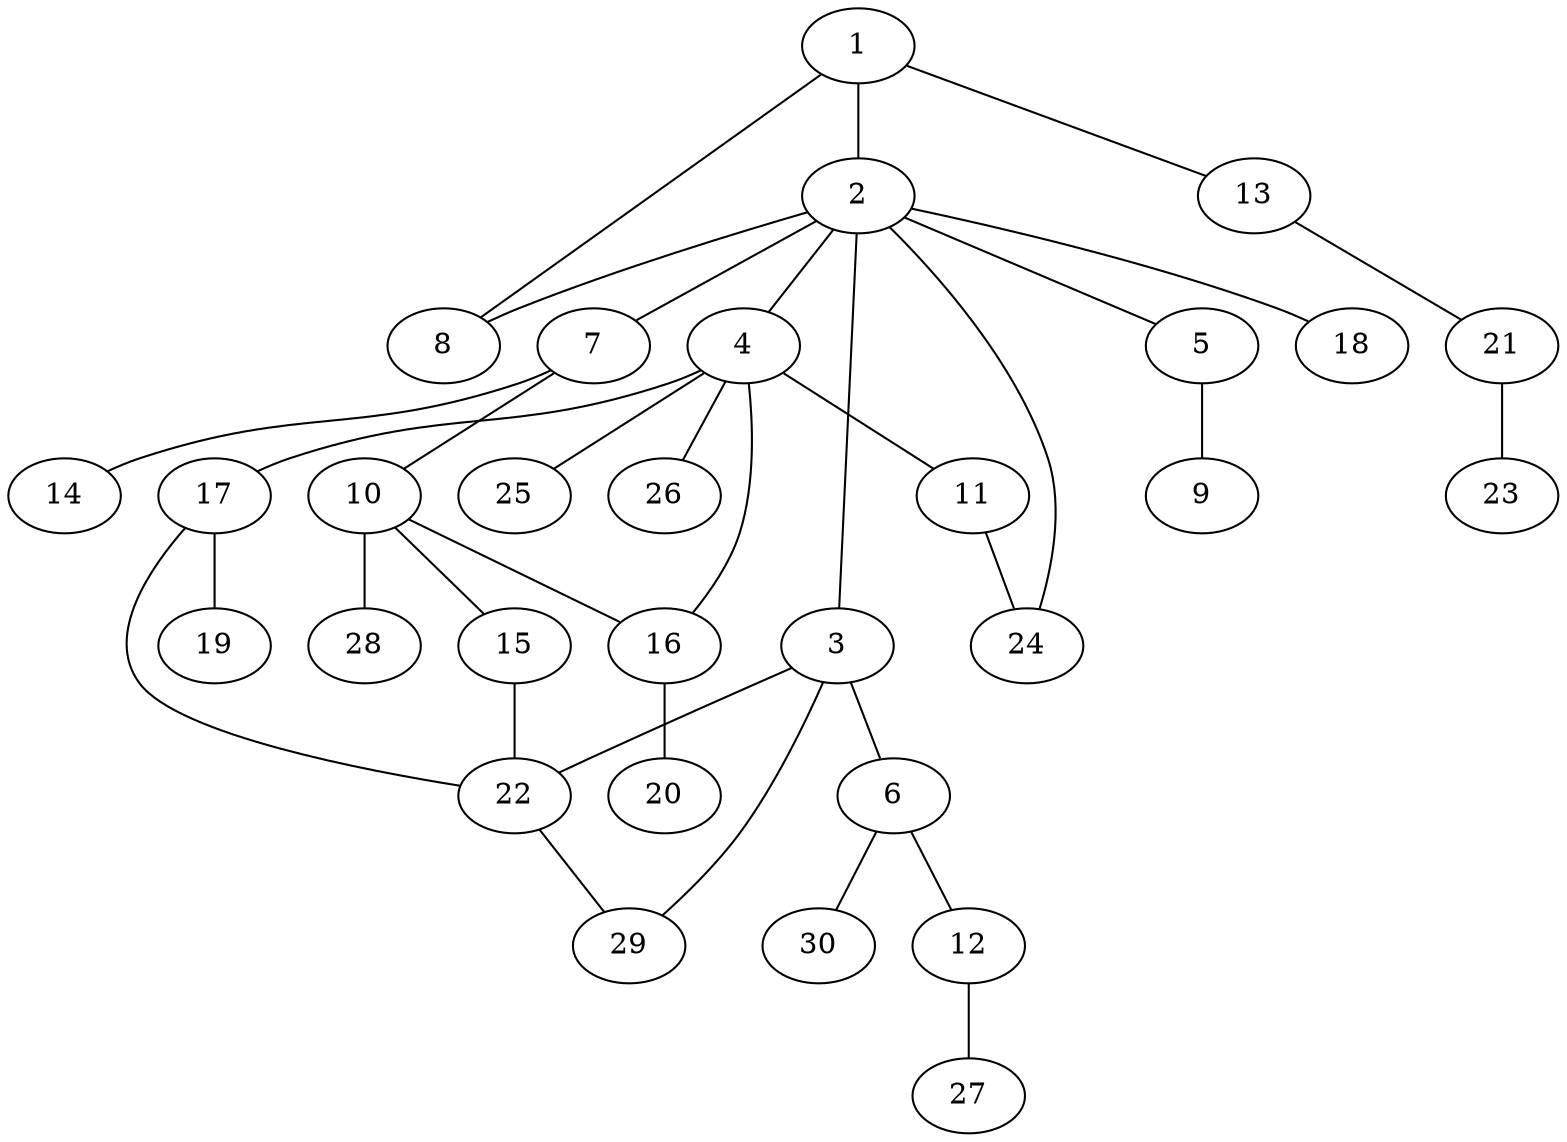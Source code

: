 graph graphname {1--2
1--8
1--13
2--3
2--4
2--5
2--7
2--8
2--18
2--24
3--6
3--22
3--29
4--11
4--16
4--17
4--25
4--26
5--9
6--12
6--30
7--10
7--14
10--15
10--16
10--28
11--24
12--27
13--21
15--22
16--20
17--19
17--22
21--23
22--29
}